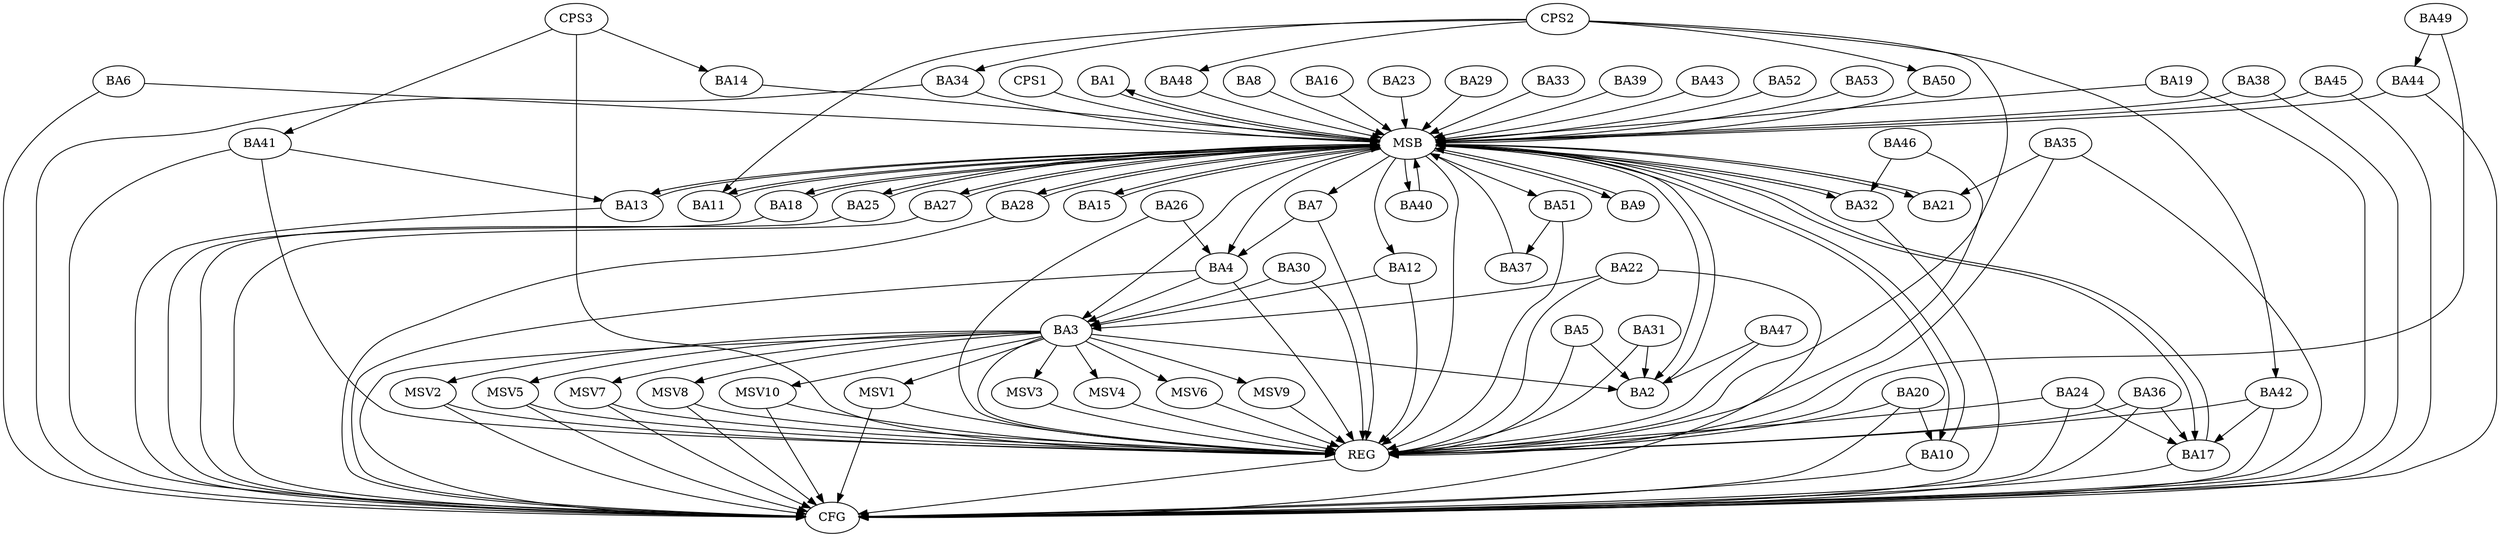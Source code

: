 strict digraph G {
  BA1 [ label="BA1" ];
  BA2 [ label="BA2" ];
  BA3 [ label="BA3" ];
  BA4 [ label="BA4" ];
  BA5 [ label="BA5" ];
  BA6 [ label="BA6" ];
  BA7 [ label="BA7" ];
  BA8 [ label="BA8" ];
  BA9 [ label="BA9" ];
  BA10 [ label="BA10" ];
  BA11 [ label="BA11" ];
  BA12 [ label="BA12" ];
  BA13 [ label="BA13" ];
  BA14 [ label="BA14" ];
  BA15 [ label="BA15" ];
  BA16 [ label="BA16" ];
  BA17 [ label="BA17" ];
  BA18 [ label="BA18" ];
  BA19 [ label="BA19" ];
  BA20 [ label="BA20" ];
  BA21 [ label="BA21" ];
  BA22 [ label="BA22" ];
  BA23 [ label="BA23" ];
  BA24 [ label="BA24" ];
  BA25 [ label="BA25" ];
  BA26 [ label="BA26" ];
  BA27 [ label="BA27" ];
  BA28 [ label="BA28" ];
  BA29 [ label="BA29" ];
  BA30 [ label="BA30" ];
  BA31 [ label="BA31" ];
  BA32 [ label="BA32" ];
  BA33 [ label="BA33" ];
  BA34 [ label="BA34" ];
  BA35 [ label="BA35" ];
  BA36 [ label="BA36" ];
  BA37 [ label="BA37" ];
  BA38 [ label="BA38" ];
  BA39 [ label="BA39" ];
  BA40 [ label="BA40" ];
  BA41 [ label="BA41" ];
  BA42 [ label="BA42" ];
  BA43 [ label="BA43" ];
  BA44 [ label="BA44" ];
  BA45 [ label="BA45" ];
  BA46 [ label="BA46" ];
  BA47 [ label="BA47" ];
  BA48 [ label="BA48" ];
  BA49 [ label="BA49" ];
  BA50 [ label="BA50" ];
  BA51 [ label="BA51" ];
  BA52 [ label="BA52" ];
  BA53 [ label="BA53" ];
  CPS1 [ label="CPS1" ];
  CPS2 [ label="CPS2" ];
  CPS3 [ label="CPS3" ];
  REG [ label="REG" ];
  MSB [ label="MSB" ];
  CFG [ label="CFG" ];
  MSV1 [ label="MSV1" ];
  MSV2 [ label="MSV2" ];
  MSV3 [ label="MSV3" ];
  MSV4 [ label="MSV4" ];
  MSV5 [ label="MSV5" ];
  MSV6 [ label="MSV6" ];
  MSV7 [ label="MSV7" ];
  MSV8 [ label="MSV8" ];
  MSV9 [ label="MSV9" ];
  MSV10 [ label="MSV10" ];
  BA3 -> BA2;
  BA4 -> BA3;
  BA5 -> BA2;
  BA7 -> BA4;
  BA12 -> BA3;
  BA20 -> BA10;
  BA22 -> BA3;
  BA24 -> BA17;
  BA26 -> BA4;
  BA30 -> BA3;
  BA31 -> BA2;
  BA35 -> BA21;
  BA36 -> BA17;
  BA41 -> BA13;
  BA42 -> BA17;
  BA46 -> BA32;
  BA47 -> BA2;
  BA49 -> BA44;
  BA51 -> BA37;
  CPS2 -> BA34;
  CPS2 -> BA11;
  CPS2 -> BA48;
  CPS2 -> BA50;
  CPS2 -> BA42;
  CPS3 -> BA41;
  CPS3 -> BA14;
  BA3 -> REG;
  BA4 -> REG;
  BA5 -> REG;
  BA7 -> REG;
  BA12 -> REG;
  BA20 -> REG;
  BA22 -> REG;
  BA24 -> REG;
  BA26 -> REG;
  BA30 -> REG;
  BA31 -> REG;
  BA35 -> REG;
  BA36 -> REG;
  BA41 -> REG;
  BA42 -> REG;
  BA46 -> REG;
  BA47 -> REG;
  BA49 -> REG;
  BA51 -> REG;
  CPS2 -> REG;
  CPS3 -> REG;
  BA1 -> MSB;
  MSB -> BA2;
  MSB -> REG;
  BA2 -> MSB;
  MSB -> BA1;
  BA6 -> MSB;
  MSB -> BA4;
  BA8 -> MSB;
  MSB -> BA3;
  BA9 -> MSB;
  BA10 -> MSB;
  BA11 -> MSB;
  MSB -> BA9;
  BA13 -> MSB;
  BA14 -> MSB;
  BA15 -> MSB;
  MSB -> BA12;
  BA16 -> MSB;
  BA17 -> MSB;
  MSB -> BA13;
  BA18 -> MSB;
  BA19 -> MSB;
  BA21 -> MSB;
  MSB -> BA15;
  BA23 -> MSB;
  BA25 -> MSB;
  MSB -> BA7;
  BA27 -> MSB;
  BA28 -> MSB;
  MSB -> BA10;
  BA29 -> MSB;
  MSB -> BA18;
  BA32 -> MSB;
  BA33 -> MSB;
  BA34 -> MSB;
  BA37 -> MSB;
  BA38 -> MSB;
  MSB -> BA17;
  BA39 -> MSB;
  BA40 -> MSB;
  MSB -> BA11;
  BA43 -> MSB;
  BA44 -> MSB;
  MSB -> BA21;
  BA45 -> MSB;
  MSB -> BA32;
  BA48 -> MSB;
  BA50 -> MSB;
  MSB -> BA25;
  BA52 -> MSB;
  MSB -> BA27;
  BA53 -> MSB;
  CPS1 -> MSB;
  MSB -> BA28;
  MSB -> BA51;
  MSB -> BA40;
  BA42 -> CFG;
  BA13 -> CFG;
  BA22 -> CFG;
  BA35 -> CFG;
  BA24 -> CFG;
  BA32 -> CFG;
  BA25 -> CFG;
  BA18 -> CFG;
  BA20 -> CFG;
  BA6 -> CFG;
  BA36 -> CFG;
  BA28 -> CFG;
  BA17 -> CFG;
  BA45 -> CFG;
  BA41 -> CFG;
  BA19 -> CFG;
  BA10 -> CFG;
  BA4 -> CFG;
  BA34 -> CFG;
  BA27 -> CFG;
  BA44 -> CFG;
  BA3 -> CFG;
  BA38 -> CFG;
  REG -> CFG;
  BA3 -> MSV1;
  MSV1 -> REG;
  MSV1 -> CFG;
  BA3 -> MSV2;
  BA3 -> MSV3;
  BA3 -> MSV4;
  BA3 -> MSV5;
  BA3 -> MSV6;
  BA3 -> MSV7;
  BA3 -> MSV8;
  BA3 -> MSV9;
  BA3 -> MSV10;
  MSV2 -> REG;
  MSV2 -> CFG;
  MSV3 -> REG;
  MSV4 -> REG;
  MSV5 -> REG;
  MSV5 -> CFG;
  MSV6 -> REG;
  MSV7 -> REG;
  MSV7 -> CFG;
  MSV8 -> REG;
  MSV8 -> CFG;
  MSV9 -> REG;
  MSV10 -> REG;
  MSV10 -> CFG;
}
